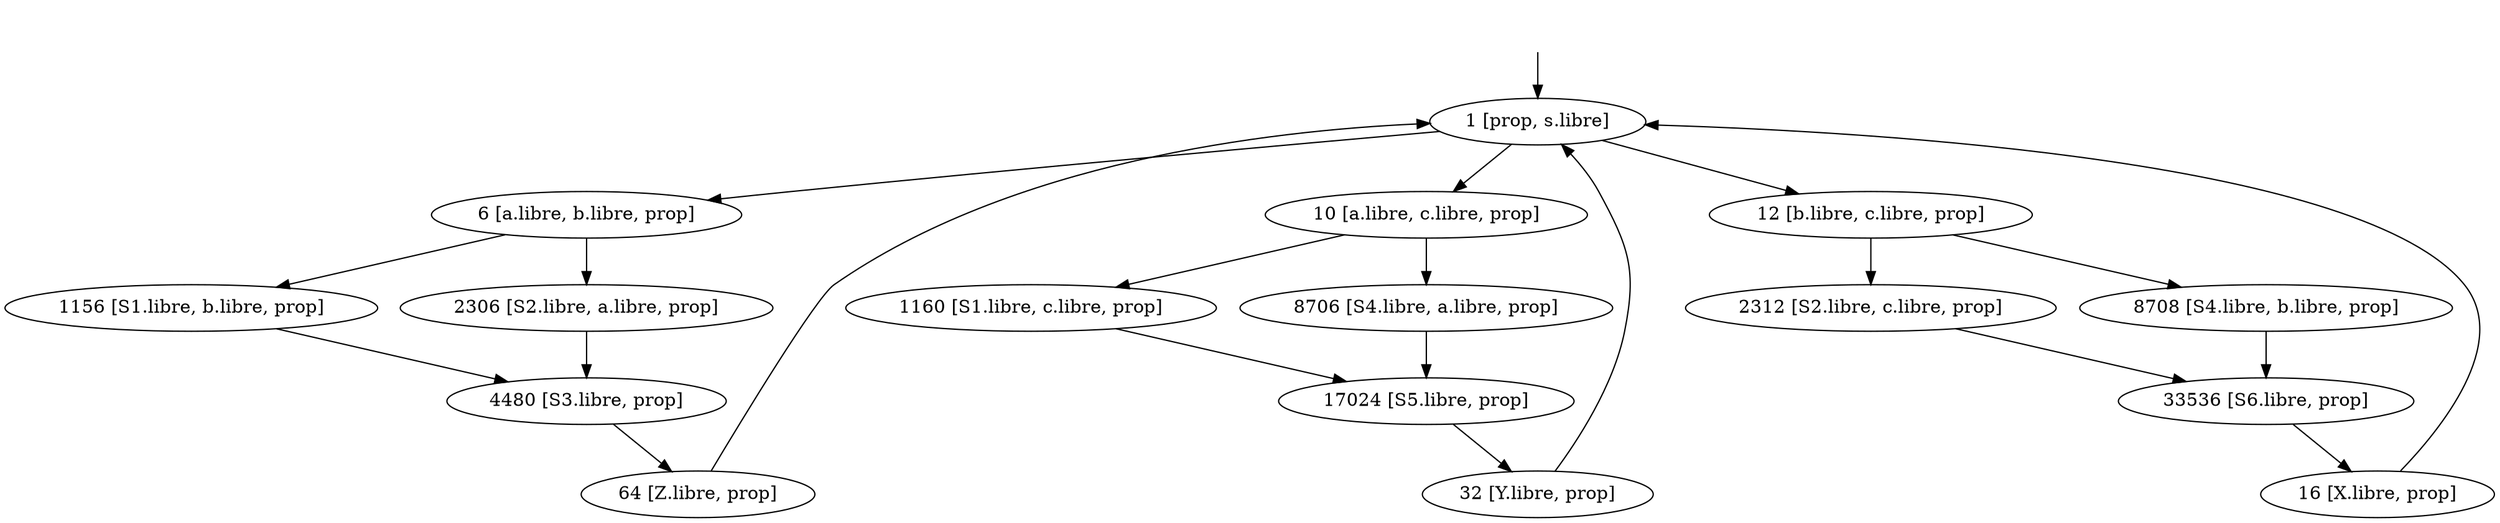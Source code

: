 digraph system {
_1[label="", shape=none ];
_1->1;
1156 [label= "1156 [S1.libre, b.libre, prop]"];
1160 [label= "1160 [S1.libre, c.libre, prop]"];
2306 [label= "2306 [S2.libre, a.libre, prop]"];
2312 [label= "2312 [S2.libre, c.libre, prop]"];
4480 [label= "4480 [S3.libre, prop]"];
8706 [label= "8706 [S4.libre, a.libre, prop]"];
8708 [label= "8708 [S4.libre, b.libre, prop]"];
17024 [label= "17024 [S5.libre, prop]"];
33536 [label= "33536 [S6.libre, prop]"];
16 [label= "16 [X.libre, prop]"];
32 [label= "32 [Y.libre, prop]"];
64 [label= "64 [Z.libre, prop]"];
1 [label= "1 [prop, s.libre]"];
6 [label= "6 [a.libre, b.libre, prop]"];
10 [label= "10 [a.libre, c.libre, prop]"];
12 [label= "12 [b.libre, c.libre, prop]"];
1->6 [label= ""];
1->10 [label= ""];
1->12 [label= ""];
16->1 [label= ""];
32->1 [label= ""];
64->1 [label= ""];
4480->64 [label= ""];
2306->4480 [label= ""];
1156->4480 [label= ""];
8706->17024 [label= ""];
8708->33536 [label= ""];
10->8706 [label= ""];
12->8708 [label= ""];
17024->32 [label= ""];
1160->17024 [label= ""];
33536->16 [label= ""];
2312->33536 [label= ""];
6->2306 [label= ""];
6->1156 [label= ""];
10->1160 [label= ""];
12->2312 [label= ""];
}
